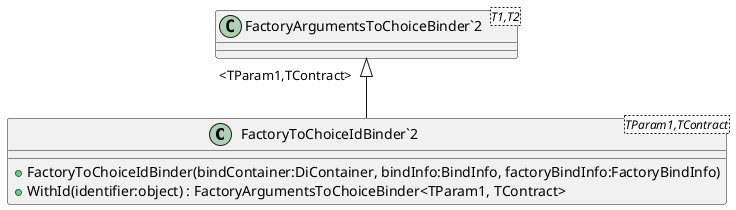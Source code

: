 @startuml
class "FactoryToChoiceIdBinder`2"<TParam1,TContract> {
    + FactoryToChoiceIdBinder(bindContainer:DiContainer, bindInfo:BindInfo, factoryBindInfo:FactoryBindInfo)
    + WithId(identifier:object) : FactoryArgumentsToChoiceBinder<TParam1, TContract>
}
class "FactoryArgumentsToChoiceBinder`2"<T1,T2> {
}
"FactoryArgumentsToChoiceBinder`2" "<TParam1,TContract>" <|-- "FactoryToChoiceIdBinder`2"
@enduml
